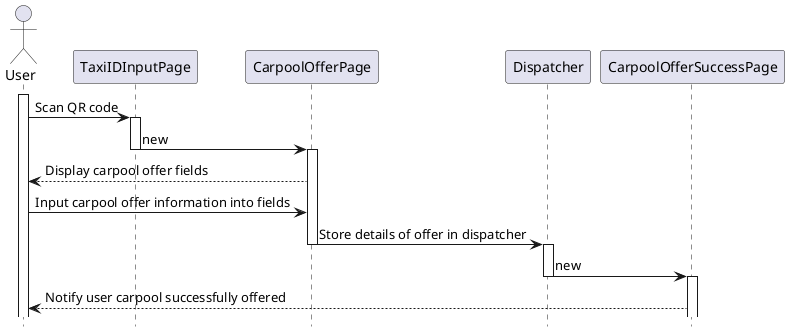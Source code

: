 @startuml
hide footbox
actor User
participant TaxiIDInputPage
participant CarpoolOfferPage
participant Dispatcher
participant CarpoolOfferSuccessPage
activate User
User -> TaxiIDInputPage: Scan QR code
activate TaxiIDInputPage
TaxiIDInputPage -> CarpoolOfferPage: new
deactivate TaxiIDInputPage
activate CarpoolOfferPage
CarpoolOfferPage --> User: Display carpool offer fields
User -> CarpoolOfferPage: Input carpool offer information into fields
CarpoolOfferPage -> Dispatcher: Store details of offer in dispatcher
deactivate CarpoolOfferPage
activate Dispatcher
Dispatcher -> CarpoolOfferSuccessPage: new
deactivate Dispatcher
activate CarpoolOfferSuccessPage
CarpoolOfferSuccessPage --> User: Notify user carpool successfully offered

@enduml
